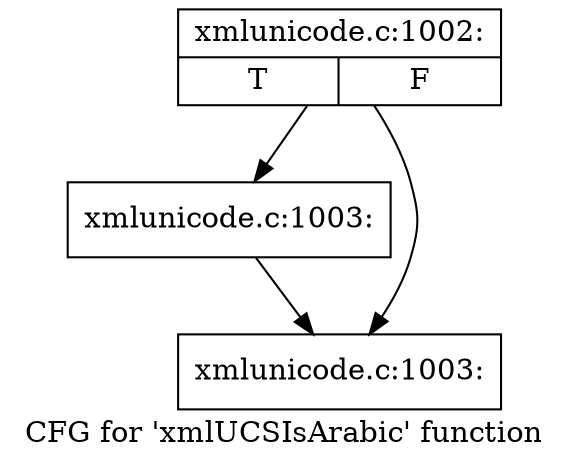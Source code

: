 digraph "CFG for 'xmlUCSIsArabic' function" {
	label="CFG for 'xmlUCSIsArabic' function";

	Node0x4e0a1c0 [shape=record,label="{xmlunicode.c:1002:|{<s0>T|<s1>F}}"];
	Node0x4e0a1c0 -> Node0x4e09590;
	Node0x4e0a1c0 -> Node0x4d3d5c0;
	Node0x4e09590 [shape=record,label="{xmlunicode.c:1003:}"];
	Node0x4e09590 -> Node0x4d3d5c0;
	Node0x4d3d5c0 [shape=record,label="{xmlunicode.c:1003:}"];
}
